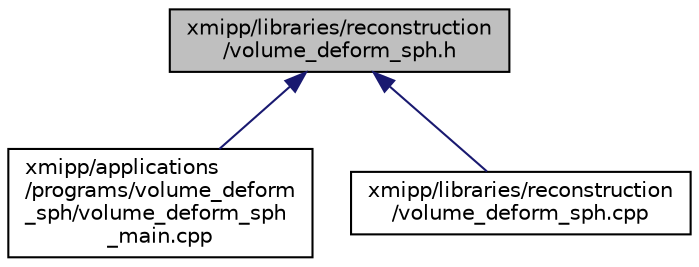 digraph "xmipp/libraries/reconstruction/volume_deform_sph.h"
{
  edge [fontname="Helvetica",fontsize="10",labelfontname="Helvetica",labelfontsize="10"];
  node [fontname="Helvetica",fontsize="10",shape=record];
  Node72 [label="xmipp/libraries/reconstruction\l/volume_deform_sph.h",height=0.2,width=0.4,color="black", fillcolor="grey75", style="filled", fontcolor="black"];
  Node72 -> Node73 [dir="back",color="midnightblue",fontsize="10",style="solid",fontname="Helvetica"];
  Node73 [label="xmipp/applications\l/programs/volume_deform\l_sph/volume_deform_sph\l_main.cpp",height=0.2,width=0.4,color="black", fillcolor="white", style="filled",URL="$volume__deform__sph__main_8cpp.html"];
  Node72 -> Node74 [dir="back",color="midnightblue",fontsize="10",style="solid",fontname="Helvetica"];
  Node74 [label="xmipp/libraries/reconstruction\l/volume_deform_sph.cpp",height=0.2,width=0.4,color="black", fillcolor="white", style="filled",URL="$volume__deform__sph_8cpp.html"];
}
